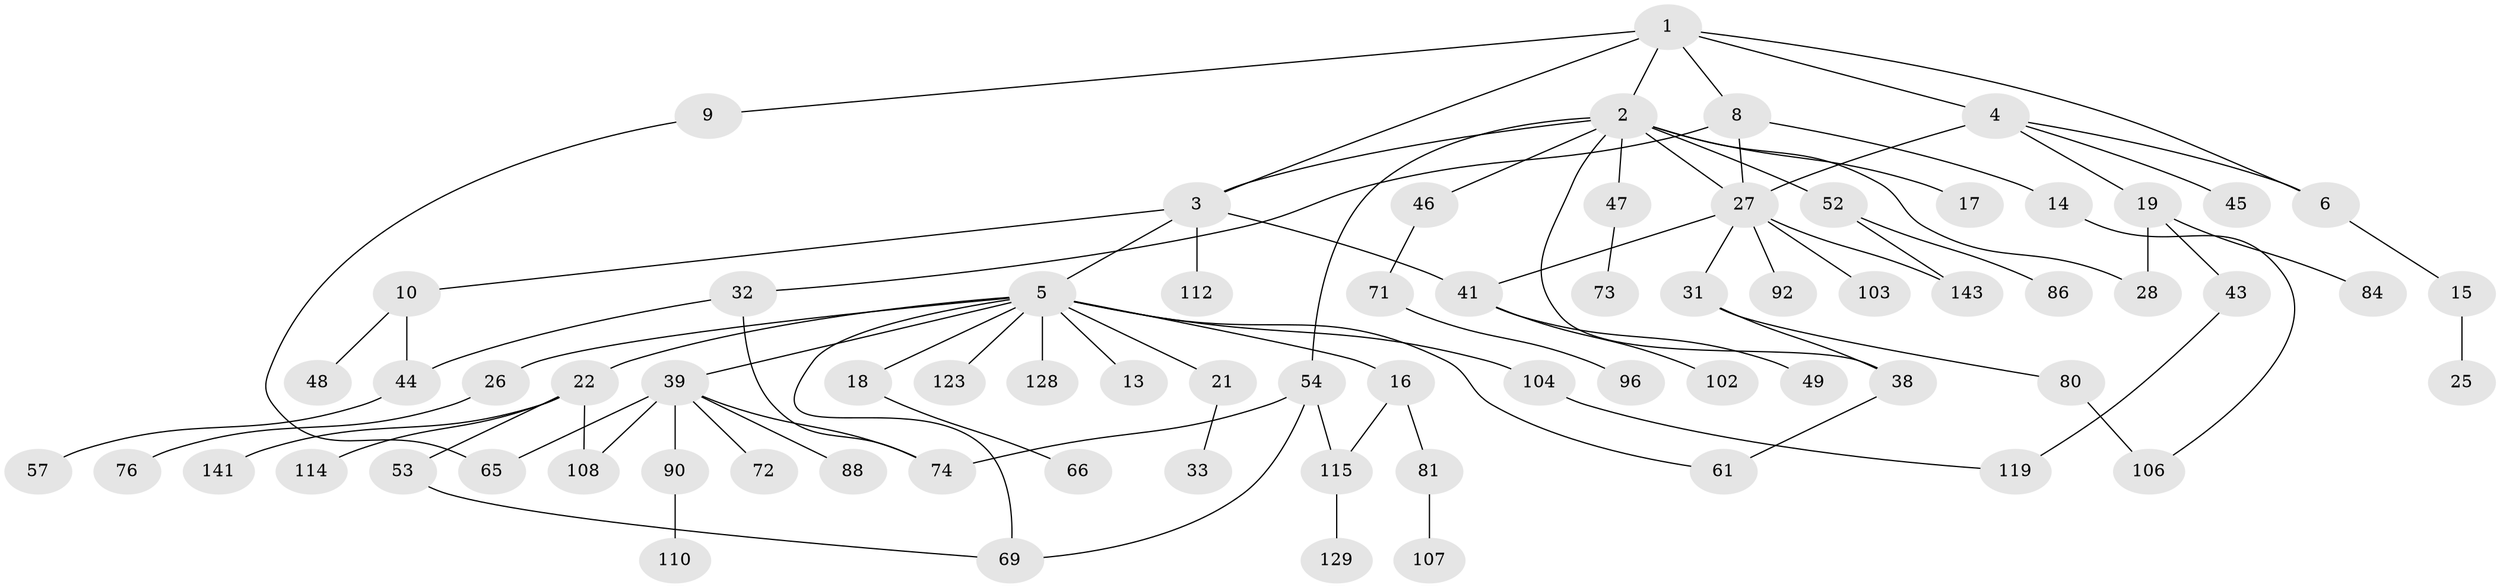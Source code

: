 // original degree distribution, {6: 0.027586206896551724, 7: 0.020689655172413793, 3: 0.15172413793103448, 5: 0.041379310344827586, 4: 0.06896551724137931, 2: 0.32413793103448274, 1: 0.36551724137931035}
// Generated by graph-tools (version 1.1) at 2025/13/03/09/25 04:13:32]
// undirected, 72 vertices, 90 edges
graph export_dot {
graph [start="1"]
  node [color=gray90,style=filled];
  1;
  2 [super="+7"];
  3 [super="+60+95"];
  4;
  5 [super="+42+12+11"];
  6;
  8 [super="+93"];
  9 [super="+37"];
  10 [super="+35+55"];
  13 [super="+30+137"];
  14 [super="+98+126+50"];
  15 [super="+20"];
  16 [super="+101"];
  17 [super="+121"];
  18 [super="+139"];
  19 [super="+23"];
  21;
  22 [super="+24+87"];
  25;
  26;
  27 [super="+29"];
  28;
  31;
  32 [super="+127+63"];
  33;
  38 [super="+97+40+75+109"];
  39 [super="+120+58"];
  41 [super="+116"];
  43;
  44;
  45;
  46 [super="+70"];
  47;
  48 [super="+56"];
  49 [super="+68"];
  52 [super="+62+64"];
  53;
  54 [super="+117+111"];
  57;
  61;
  65 [super="+99+100+118"];
  66;
  69 [super="+82+142"];
  71;
  72;
  73;
  74;
  76;
  80;
  81 [super="+85"];
  84 [super="+89"];
  86;
  88;
  90;
  92 [super="+136"];
  96;
  102;
  103;
  104 [super="+144"];
  106;
  107;
  108;
  110;
  112;
  114;
  115;
  119;
  123;
  128;
  129;
  141;
  143 [super="+145"];
  1 -- 2;
  1 -- 4;
  1 -- 6;
  1 -- 8;
  1 -- 9;
  1 -- 3;
  2 -- 3;
  2 -- 38;
  2 -- 46;
  2 -- 47;
  2 -- 17;
  2 -- 52;
  2 -- 54;
  2 -- 28;
  2 -- 27;
  3 -- 5;
  3 -- 10;
  3 -- 112;
  3 -- 41;
  4 -- 19;
  4 -- 27 [weight=2];
  4 -- 45;
  4 -- 6;
  5 -- 21;
  5 -- 26;
  5 -- 128;
  5 -- 69;
  5 -- 39;
  5 -- 104;
  5 -- 22;
  5 -- 123;
  5 -- 16;
  5 -- 18;
  5 -- 13;
  5 -- 61;
  6 -- 15;
  8 -- 14;
  8 -- 32;
  8 -- 27;
  9 -- 65;
  10 -- 48;
  10 -- 44;
  14 -- 106;
  15 -- 25;
  16 -- 81;
  16 -- 115;
  18 -- 66;
  19 -- 43;
  19 -- 84;
  19 -- 28;
  21 -- 33;
  22 -- 53;
  22 -- 108;
  22 -- 114;
  22 -- 141;
  26 -- 76;
  27 -- 41;
  27 -- 103;
  27 -- 143;
  27 -- 92;
  27 -- 31;
  31 -- 80;
  31 -- 38;
  32 -- 74;
  32 -- 44;
  38 -- 61;
  39 -- 72;
  39 -- 108;
  39 -- 65;
  39 -- 90;
  39 -- 88;
  39 -- 74;
  41 -- 49;
  41 -- 102;
  43 -- 119;
  44 -- 57;
  46 -- 71;
  47 -- 73;
  52 -- 143;
  52 -- 86;
  53 -- 69;
  54 -- 69;
  54 -- 74;
  54 -- 115;
  71 -- 96;
  80 -- 106;
  81 -- 107;
  90 -- 110;
  104 -- 119;
  115 -- 129;
}
